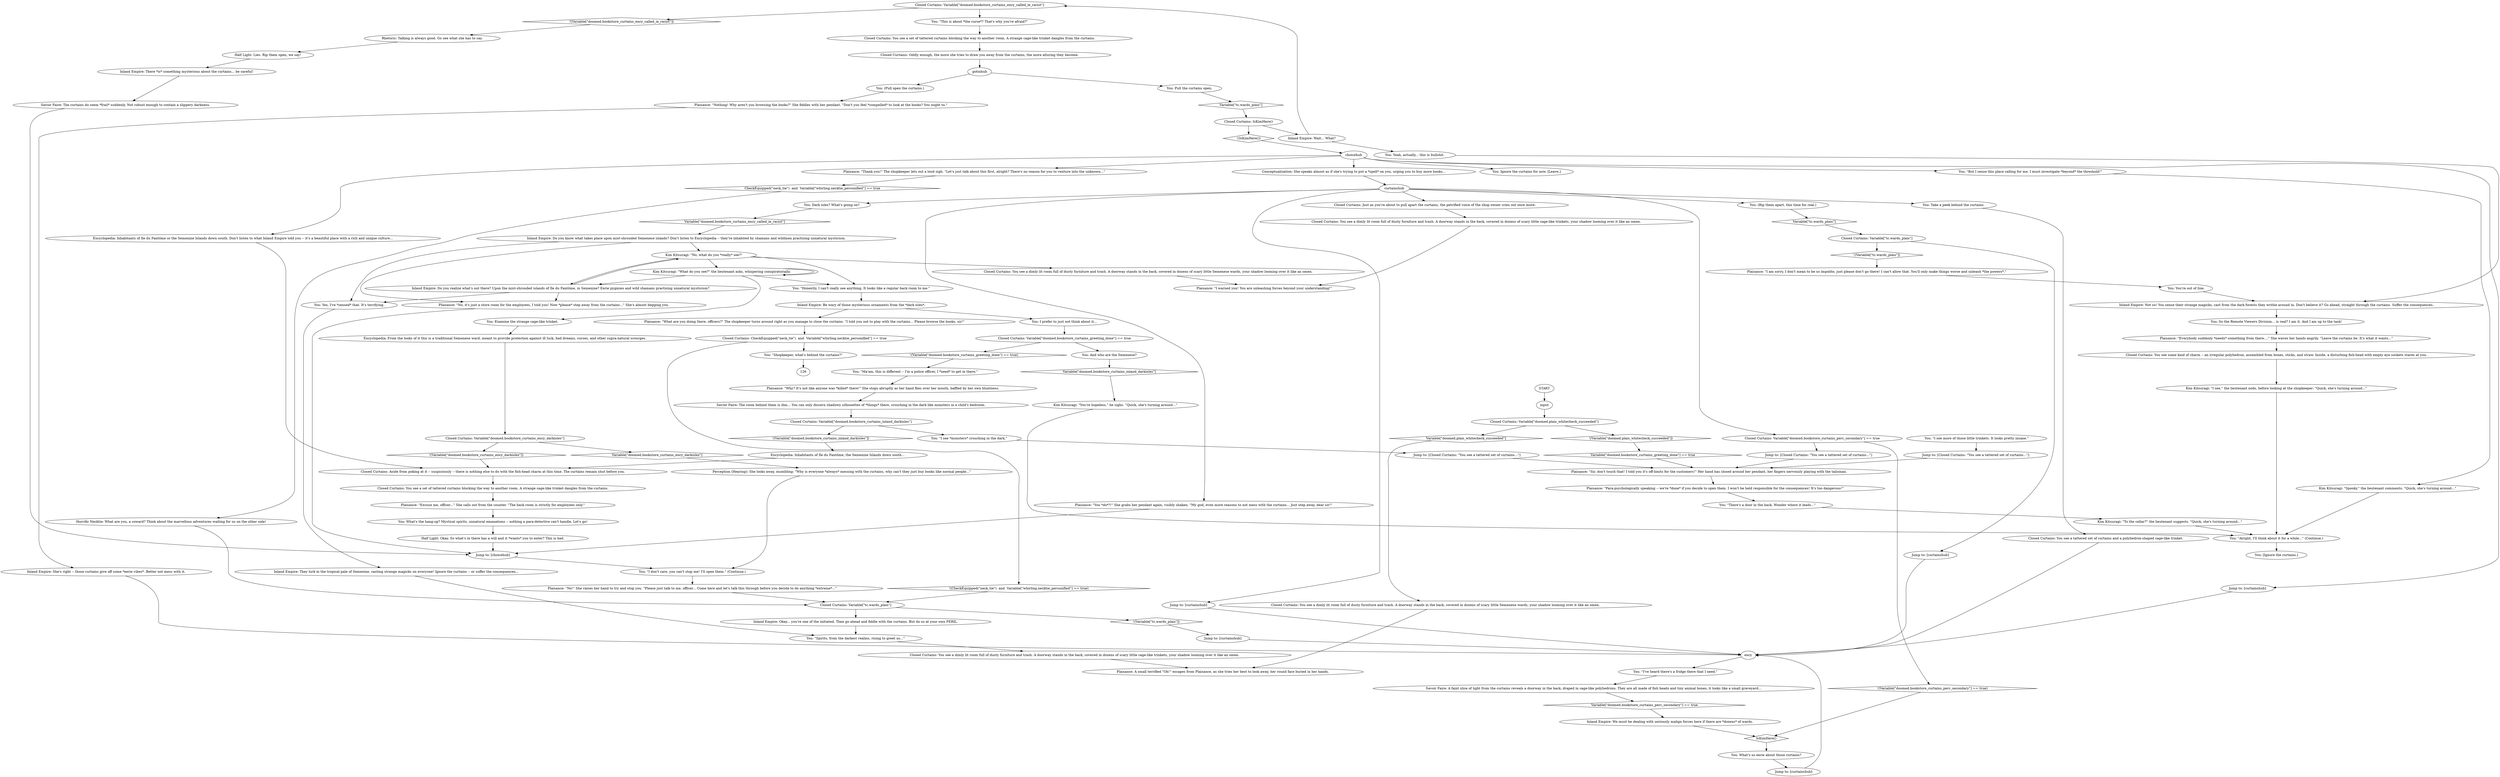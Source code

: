 # BOOKSTORE / CURTAINS
# The curtains hanging in front of the back room. Curious trinkets attached. Very suspect. Can open, but Plaisance doesn't like that.
# ==================================================
digraph G {
	  0 [label="START"];
	  1 [label="input"];
	  2 [label="You: Yeah, actually... this is bullshit."];
	  3 [label="Closed Curtains: Aside from poking at it -- suspiciously -- there is nothing else to do with the fish-head charm at this time. The curtains remain shut before you."];
	  4 [label="You: Yes, I've *sensed* that. It's terrifying."];
	  5 [label="Inland Empire: They lurk in the tropical pale of Semenine, casting strange magicks on everyone! Ignore the curtains -- or suffer the consequences..."];
	  6 [label="Kim Kitsuragi: \"To the cellar?\" the lieutenant suggests. \"Quick, she's turning around...\""];
	  7 [label="Plaisance: \"No!\" She raises her hand to try and stop you. \"Please just talk to me, officer... Come here and let's talk this through before you decide to do anything *extreme*...\""];
	  8 [label="You: Pull the curtains open."];
	  9 [label="Plaisance: A small terrified \"Oh!\" escapes from Plaisance, as she tries her best to look away, her round face buried in her hands."];
	  10 [label="Inland Empire: There *is* something mysterious about the curtains... be careful!"];
	  11 [label="You: I prefer to just not think about it..."];
	  12 [label="Closed Curtains: Variable[\"doomed.plais_whitecheck_succeeded\"]"];
	  13 [label="Variable[\"doomed.plais_whitecheck_succeeded\"]", shape=diamond];
	  14 [label="!(Variable[\"doomed.plais_whitecheck_succeeded\"])", shape=diamond];
	  15 [label="You: Take a peek behind the curtains."];
	  16 [label="Half Light: Lies. Rip them open, we say!"];
	  17 [label="Inland Empire: We must be dealing with seriously malign forces here if there are *dozens* of wards."];
	  18 [label="Horrific Necktie: What are you, a coward? Think about the marvellous adventures waiting for us on the other side!"];
	  19 [label="Closed Curtains: Variable[\"doomed.bookstore_curtains_ency_darkisles\"]"];
	  20 [label="Variable[\"doomed.bookstore_curtains_ency_darkisles\"]", shape=diamond];
	  21 [label="!(Variable[\"doomed.bookstore_curtains_ency_darkisles\"])", shape=diamond];
	  22 [label="You: \"But I sense this place calling for me. I must investigate *beyond* the threshold!\""];
	  23 [label="Jump to: [choicehub]"];
	  24 [label="Inland Empire: Do you know what takes place upon mist-shrouded Semenese islands? Don't listen to Encyclopedia -- they're inhabited by shamans and wildmen practising unnatural mysticism."];
	  25 [label="Plaisance: \"I warned you! You are unleashing forces beyond your understanding!\""];
	  26 [label="Plaisance: \"Excuse me, officer...\" She calls out from the counter. \"The back room is strictly for employees only.\""];
	  27 [label="Inland Empire: Not so! You sense their strange magicks, cast from the dark forests they writhe around in. Don't believe it? Go ahead, straight through the curtains. Suffer the consequences."];
	  28 [label="Encyclopedia: Inhabitants of Ile du Fantôme, the Semenine Islands down south..."];
	  29 [label="You: (Rip them apart, this time for real.)"];
	  30 [label="Plaisance: \"Why? It's not like anyone was *killed* there!\" She stops abruptly as her hand flies over her mouth, baffled by her own bluntness."];
	  31 [label="Plaisance: \"Para-psychologically speaking -- we're *done* if you decide to open them. I won't be held responsible for the consequences! It's too dangerous!\""];
	  32 [label="You: \"I see more of those little trinkets. It looks pretty insane.\""];
	  33 [label="Kim Kitsuragi: \"What do you see?\" the lieutenant asks, whispering conspiratorially."];
	  34 [label="You: What's so eerie about those curtains?"];
	  35 [label="Jump to: [curtainshub]"];
	  36 [label="You: So the Remote Viewers Division... is real? I am it. And I am up to the task!"];
	  37 [label="Kim Kitsuragi: \"No, what do you *really* see?\""];
	  38 [label="Jump to: [Closed Curtains: \"You see a tattered set of curtains...\"]"];
	  39 [label="Savoir Faire: The curtains do seem *frail* suddenly. Not robust enough to contain a slippery darkness."];
	  40 [label="You: You're out of line."];
	  41 [label="Plaisance: \"No, it's just a store room for the employees, I told you! Now *please* step away from the curtains...\" She's almost begging you."];
	  42 [label="Closed Curtains: You see a set of tattered curtains blocking the way to another room. A strange cage-like trinket dangles from the curtains."];
	  43 [label="Closed Curtains: You see a dimly lit room full of dusty furniture and trash. A doorway stands in the back, covered in dozens of scary little Semenese wards, your shadow looming over it like an omen."];
	  44 [label="Closed Curtains: IsKimHere()"];
	  45 [label="IsKimHere()", shape=diamond];
	  46 [label="!(IsKimHere())", shape=diamond];
	  47 [label="Inland Empire: Wait... What?"];
	  48 [label="Plaisance: \"Everybody suddenly *needs* something from there....\" She waves her hands angrily. \"Leave the curtains be. It's what it wants...\""];
	  49 [label="Savoir Faire: A faint slice of light from the curtains reveals a doorway in the back, draped in cage-like polyhedrons. They are all made of fish heads and tiny animal bones; it looks like a small graveyard..."];
	  50 [label="Closed Curtains: Variable[\"doomed.bookstore_curtains_inland_darkisles\"]"];
	  51 [label="Variable[\"doomed.bookstore_curtains_inland_darkisles\"]", shape=diamond];
	  52 [label="!(Variable[\"doomed.bookstore_curtains_inland_darkisles\"])", shape=diamond];
	  53 [label="You: \"I see *monsters* crouching in the dark.\""];
	  54 [label="You: Examine the strange cage-like trinket."];
	  55 [label="You: Dark isles? What's going on?"];
	  56 [label="Plaisance: \"What are you doing there, officers?\" The shopkeeper turns around right as you manage to close the curtains. \"I told you not to play with the curtains... Please browse the books, sir!\""];
	  57 [label="You: \"Alright, I'll think about it for a while...\" (Continue.)"];
	  58 [label="Jump to: [curtainshub]"];
	  59 [label="Closed Curtains: You see a set of tattered curtains blocking the way to another room. A strange cage-like trinket dangles from the curtains."];
	  60 [label="You: \"Ma'am, this is different -- I'm a police officer, I *need* to get in there.\""];
	  61 [label="Conceptualization: She speaks almost as if she's trying to put a *spell* on you, urging you to buy more books..."];
	  62 [label="Inland Empire: She's right -- those curtains give off some *eerie vibes*. Better not mess with it."];
	  63 [label="You: What's the hang-up? Mystical spirits, unnatural emanations -- nothing a para-detective can't handle. Let's go!"];
	  64 [label="Closed Curtains: Variable[\"doomed.bookstore_curtains_ency_called_ie_racist\"]"];
	  65 [label="Variable[\"doomed.bookstore_curtains_ency_called_ie_racist\"]", shape=diamond];
	  66 [label="!(Variable[\"doomed.bookstore_curtains_ency_called_ie_racist\"])", shape=diamond];
	  67 [label="You: \"This is about *the curse*? That's why you're afraid?\""];
	  68 [label="Plaisance: \"Thank you!\" The shopkeeper lets out a loud sigh. \"Let's just talk about this first, alright? There's no reason for you to venture into the unknown...\""];
	  69 [label="You: [Ignore the curtains.]"];
	  70 [label="You: (Pull open the curtains.)"];
	  71 [label="Closed Curtains: Variable[\"doomed.bookstore_curtains_perc_secondary\"] == true"];
	  72 [label="Variable[\"doomed.bookstore_curtains_perc_secondary\"] == true", shape=diamond];
	  73 [label="!(Variable[\"doomed.bookstore_curtains_perc_secondary\"] == true)", shape=diamond];
	  74 [label="Jump to: [Closed Curtains: \"You see a tattered set of curtains...\"]"];
	  75 [label="Closed Curtains: Variable[\"doomed.bookstore_curtains_greeting_done\"] == true"];
	  76 [label="Variable[\"doomed.bookstore_curtains_greeting_done\"] == true", shape=diamond];
	  77 [label="!(Variable[\"doomed.bookstore_curtains_greeting_done\"] == true)", shape=diamond];
	  78 [label="You: And who are the Semenese?"];
	  79 [label="You: \"I've heard there's a fridge there that I need.\""];
	  80 [label="Encyclopedia: Inhabitants of Ile du Fantôme or the Semenine Islands down south. Don't listen to what Inland Empire told you -- it's a beautiful place with a rich and unique culture..."];
	  81 [label="Kim Kitsuragi: \"You're hopeless,\" he sighs. \"Quick, she's turning around...\""];
	  82 [label="Closed Curtains: You see a dimly lit room full of dusty furniture and trash. A doorway stands in the back, covered in dozens of scary little cage-like trinkets, your shadow looming over it like an omen."];
	  83 [label="Plaisance: \"I am sorry, I don't mean to be so impolite, just please don't go there! I can't allow that. You'll only make things worse and unleash *the powers*.\""];
	  84 [label="Savoir Faire: The room behind them is dim... You can only discern shadowy silhouettes of *things* there, crouching in the dark like monsters in a child's bedroom."];
	  85 [label="Closed Curtains: You see a tattered set of curtains and a polyhedron-shaped cage-like trinket."];
	  86 [label="Plaisance: \"Sir, don't touch that! I told you it's off-limits for the customers!\" Her hand has closed around her pendant, her fingers nervously playing with the talisman."];
	  87 [label="Closed Curtains: You see a dimly lit room full of dusty furniture and trash. A doorway stands in the back, covered in dozens of scary little cage-like trinkets, your shadow looming over it like an omen."];
	  88 [label="Jump to: [curtainshub]"];
	  89 [label="gotinhub"];
	  90 [label="Closed Curtains: Oddly enough, the more she tries to draw you away from the curtains, the more alluring they become."];
	  91 [label="curtainshub"];
	  92 [label="ency"];
	  93 [label="Perception (Hearing): She looks away, mumbling: \"Why is everyone *always* messing with the curtains, why can't they just buy books like normal people...\""];
	  94 [label="You: \"There's a door in the back. Wonder where it leads...\""];
	  95 [label="You: \"Honestly, I can't really see anything. It looks like a regular back room to me.\""];
	  96 [label="Inland Empire: Do you realize what's out there? Upon the mist-shrouded islands of Ile du Fantôme, in Semenine? Eerie pygmies and wild shamans practising unnatural mysticism?"];
	  97 [label="Rhetoric: Talking is always good. Go see what she has to say."];
	  98 [label="Closed Curtains: Variable[\"tc.wards_plais\"]"];
	  99 [label="Variable[\"tc.wards_plais\"]", shape=diamond];
	  100 [label="!(Variable[\"tc.wards_plais\"])", shape=diamond];
	  101 [label="Inland Empire: Okay... you're one of the initiated. Then go ahead and fiddle with the curtains. But do so at your own PERIL."];
	  102 [label="Half Light: Okay. So what's in there has a will and it *wants* you to enter? This is bad."];
	  103 [label="Closed Curtains: You see some kind of charm -- an irregular polyhedron, assembled from bones, sticks, and straw. Inside, a disturbing fish-head with empty eye sockets stares at you."];
	  104 [label="Encyclopedia: From the looks of it this is a traditional Semenese ward, meant to provide protection against ill luck, bad dreams, curses, and other supra-natural scourges."];
	  105 [label="Kim Kitsuragi: \"I see,\" the lieutenant nods, before looking at the shopkeeper: \"Quick, she's turning around...\""];
	  106 [label="Inland Empire: Be wary of those mysterious ornaments from the *dark isles*."];
	  107 [label="Jump to: [curtainshub]"];
	  108 [label="You: \"Spirits, from the darkest realms, rising to greet us...\""];
	  109 [label="Closed Curtains: You see a dimly lit room full of dusty furniture and trash. A doorway stands in the back, covered in dozens of scary little Semenese wards, your shadow looming over it like an omen."];
	  110 [label="Closed Curtains: Variable[\"tc.wards_plais\"]"];
	  111 [label="Variable[\"tc.wards_plais\"]", shape=diamond];
	  112 [label="!(Variable[\"tc.wards_plais\"])", shape=diamond];
	  113 [label="Jump to: [curtainshub]"];
	  114 [label="Closed Curtains: CheckEquipped(\"neck_tie\")  and  Variable[\"whirling.necktie_personified\"] == true"];
	  115 [label="CheckEquipped(\"neck_tie\")  and  Variable[\"whirling.necktie_personified\"] == true", shape=diamond];
	  116 [label="!(CheckEquipped(\"neck_tie\")  and  Variable[\"whirling.necktie_personified\"] == true)", shape=diamond];
	  117 [label="You: \"Shopkeeper, what's behind the curtains?\""];
	  118 [label="Plaisance: \"You *do*?!\" She grabs her pendant again, visibly shaken. \"My god, even more reasons to not mess with the curtains... Just step away, dear sir!\""];
	  119 [label="Kim Kitsuragi: \"Spooky,\" the lieutenant comments. \"Quick, she's turning around...\""];
	  120 [label="Jump to: [Closed Curtains: \"You see a tattered set of curtains...\"]"];
	  121 [label="choicehub"];
	  122 [label="You: \"I don't care, you can't stop me! I'll open them.\" (Continue.)"];
	  123 [label="You: Ignore the curtains for now. [Leave.]"];
	  124 [label="Closed Curtains: Just as you're about to pull apart the curtains, the petrified voice of the shop owner cries out once more:"];
	  125 [label="Plaisance: \"Nothing! Why aren't you browsing the books?\" She fiddles with her pendant. \"Don't you feel *compelled* to look at the books? You ought to.\""];
	  0 -> 1
	  1 -> 12
	  2 -> 27
	  3 -> 59
	  4 -> 5
	  5 -> 108
	  6 -> 57
	  7 -> 98
	  8 -> 111
	  10 -> 39
	  11 -> 75
	  12 -> 13
	  12 -> 14
	  13 -> 43
	  14 -> 76
	  15 -> 85
	  16 -> 10
	  17 -> 45
	  18 -> 98
	  19 -> 20
	  19 -> 21
	  20 -> 93
	  21 -> 3
	  22 -> 119
	  23 -> 122
	  24 -> 41
	  24 -> 4
	  24 -> 37
	  26 -> 63
	  27 -> 36
	  28 -> 3
	  29 -> 99
	  30 -> 84
	  31 -> 94
	  32 -> 120
	  33 -> 96
	  33 -> 33
	  33 -> 54
	  33 -> 95
	  34 -> 107
	  35 -> 92
	  36 -> 48
	  37 -> 96
	  37 -> 33
	  37 -> 109
	  37 -> 95
	  38 -> 86
	  39 -> 23
	  40 -> 27
	  41 -> 23
	  42 -> 90
	  43 -> 9
	  44 -> 46
	  44 -> 47
	  45 -> 34
	  46 -> 121
	  47 -> 64
	  47 -> 2
	  48 -> 103
	  49 -> 72
	  50 -> 52
	  50 -> 53
	  51 -> 81
	  52 -> 28
	  53 -> 38
	  54 -> 104
	  55 -> 65
	  56 -> 114
	  57 -> 69
	  58 -> 92
	  59 -> 26
	  60 -> 30
	  61 -> 91
	  62 -> 92
	  63 -> 102
	  64 -> 66
	  64 -> 67
	  65 -> 24
	  66 -> 97
	  67 -> 42
	  68 -> 115
	  70 -> 125
	  71 -> 73
	  71 -> 74
	  72 -> 17
	  73 -> 45
	  74 -> 86
	  75 -> 77
	  75 -> 78
	  76 -> 86
	  77 -> 60
	  78 -> 51
	  79 -> 49
	  80 -> 3
	  81 -> 57
	  82 -> 9
	  83 -> 40
	  84 -> 50
	  85 -> 92
	  86 -> 31
	  87 -> 25
	  88 -> 92
	  89 -> 8
	  89 -> 70
	  90 -> 89
	  91 -> 35
	  91 -> 71
	  91 -> 15
	  91 -> 118
	  91 -> 55
	  91 -> 124
	  91 -> 29
	  92 -> 79
	  93 -> 122
	  94 -> 6
	  95 -> 106
	  96 -> 41
	  96 -> 4
	  96 -> 37
	  97 -> 16
	  98 -> 100
	  98 -> 101
	  99 -> 110
	  100 -> 88
	  101 -> 108
	  102 -> 23
	  103 -> 105
	  104 -> 19
	  105 -> 57
	  106 -> 56
	  106 -> 11
	  107 -> 92
	  108 -> 82
	  109 -> 25
	  110 -> 112
	  110 -> 113
	  111 -> 44
	  112 -> 83
	  113 -> 92
	  114 -> 116
	  114 -> 117
	  115 -> 18
	  116 -> 98
	  117 -> 126
	  118 -> 23
	  119 -> 57
	  120 -> 86
	  121 -> 68
	  121 -> 80
	  121 -> 22
	  121 -> 58
	  121 -> 123
	  121 -> 61
	  122 -> 7
	  124 -> 87
	  125 -> 62
}

